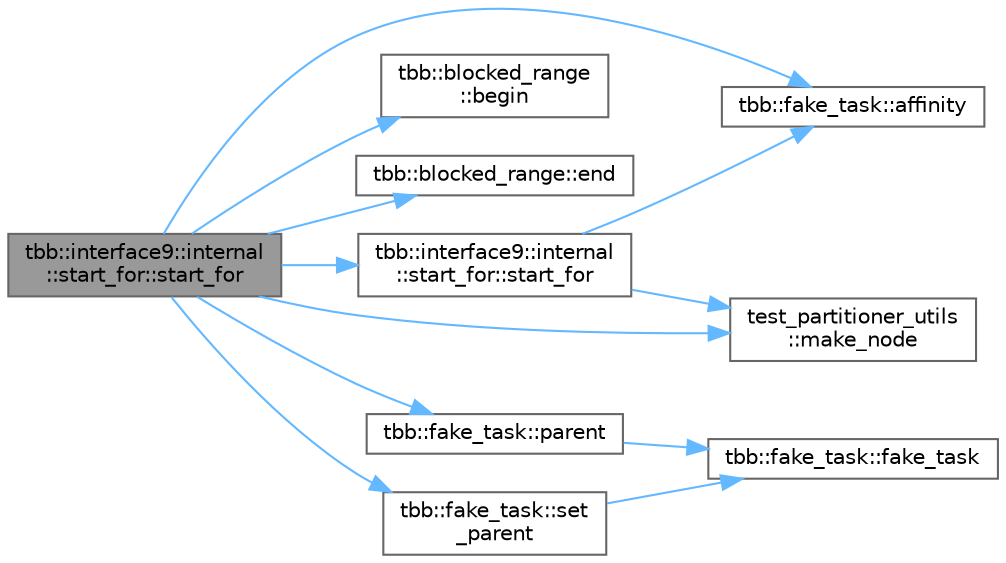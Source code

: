 digraph "tbb::interface9::internal::start_for::start_for"
{
 // LATEX_PDF_SIZE
  bgcolor="transparent";
  edge [fontname=Helvetica,fontsize=10,labelfontname=Helvetica,labelfontsize=10];
  node [fontname=Helvetica,fontsize=10,shape=box,height=0.2,width=0.4];
  rankdir="LR";
  Node1 [id="Node000001",label="tbb::interface9::internal\l::start_for::start_for",height=0.2,width=0.4,color="gray40", fillcolor="grey60", style="filled", fontcolor="black",tooltip="Splitting constructor used to generate children."];
  Node1 -> Node2 [id="edge12_Node000001_Node000002",color="steelblue1",style="solid",tooltip=" "];
  Node2 [id="Node000002",label="tbb::fake_task::affinity",height=0.2,width=0.4,color="grey40", fillcolor="white", style="filled",URL="$classtbb_1_1fake__task.html#ad4d411029c1d5ffe52e9368022144874",tooltip=" "];
  Node1 -> Node3 [id="edge13_Node000001_Node000003",color="steelblue1",style="solid",tooltip=" "];
  Node3 [id="Node000003",label="tbb::blocked_range\l::begin",height=0.2,width=0.4,color="grey40", fillcolor="white", style="filled",URL="$classtbb_1_1blocked__range.html#a2b313f02d4b8148465599c55c70d73d6",tooltip="Beginning of range."];
  Node1 -> Node4 [id="edge14_Node000001_Node000004",color="steelblue1",style="solid",tooltip=" "];
  Node4 [id="Node000004",label="tbb::blocked_range::end",height=0.2,width=0.4,color="grey40", fillcolor="white", style="filled",URL="$classtbb_1_1blocked__range.html#aadaf5cf0b4d72a95904de6f5816cb603",tooltip="One past last value in range."];
  Node1 -> Node5 [id="edge15_Node000001_Node000005",color="steelblue1",style="solid",tooltip=" "];
  Node5 [id="Node000005",label="test_partitioner_utils\l::make_node",height=0.2,width=0.4,color="grey40", fillcolor="white", style="filled",URL="$namespacetest__partitioner__utils.html#a058445c5fab6138ea2e5967af4904cee",tooltip=" "];
  Node1 -> Node6 [id="edge16_Node000001_Node000006",color="steelblue1",style="solid",tooltip=" "];
  Node6 [id="Node000006",label="tbb::fake_task::parent",height=0.2,width=0.4,color="grey40", fillcolor="white", style="filled",URL="$classtbb_1_1fake__task.html#a14ec6cc41d74c59741fb4d14ba360157",tooltip=" "];
  Node6 -> Node7 [id="edge17_Node000006_Node000007",color="steelblue1",style="solid",tooltip=" "];
  Node7 [id="Node000007",label="tbb::fake_task::fake_task",height=0.2,width=0.4,color="grey40", fillcolor="white", style="filled",URL="$classtbb_1_1fake__task.html#ade4ade4b8cb83c0eff736c6b0bd853b1",tooltip=" "];
  Node1 -> Node8 [id="edge18_Node000001_Node000008",color="steelblue1",style="solid",tooltip=" "];
  Node8 [id="Node000008",label="tbb::fake_task::set\l_parent",height=0.2,width=0.4,color="grey40", fillcolor="white", style="filled",URL="$classtbb_1_1fake__task.html#a923e522b5626d51dfcbfbef489ea92d4",tooltip=" "];
  Node8 -> Node7 [id="edge19_Node000008_Node000007",color="steelblue1",style="solid",tooltip=" "];
  Node1 -> Node9 [id="edge20_Node000001_Node000009",color="steelblue1",style="solid",tooltip=" "];
  Node9 [id="Node000009",label="tbb::interface9::internal\l::start_for::start_for",height=0.2,width=0.4,color="grey40", fillcolor="white", style="filled",URL="$classtbb_1_1interface9_1_1internal_1_1start__for.html#ae4c79eaac950bf67260b0d7a06bc15af",tooltip=" "];
  Node9 -> Node2 [id="edge21_Node000009_Node000002",color="steelblue1",style="solid",tooltip=" "];
  Node9 -> Node5 [id="edge22_Node000009_Node000005",color="steelblue1",style="solid",tooltip=" "];
}
